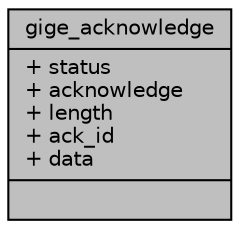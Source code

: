 digraph "gige_acknowledge"
{
 // INTERACTIVE_SVG=YES
  edge [fontname="Helvetica",fontsize="10",labelfontname="Helvetica",labelfontsize="10"];
  node [fontname="Helvetica",fontsize="10",shape=record];
  Node1 [label="{gige_acknowledge\n|+ status\l+ acknowledge\l+ length\l+ ack_id\l+ data\l|}",height=0.2,width=0.4,color="black", fillcolor="grey75", style="filled", fontcolor="black"];
}
